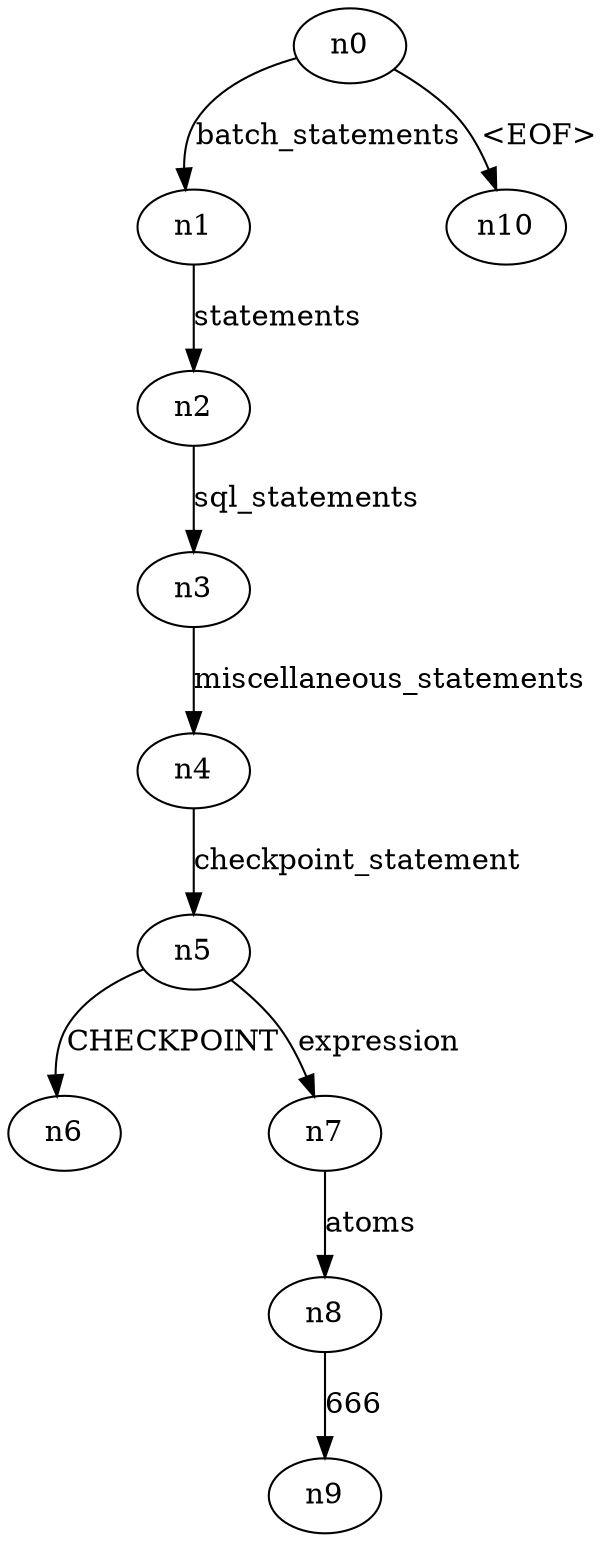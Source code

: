 digraph ParseTree {
  n0 -> n1 [label="batch_statements"];
  n1 -> n2 [label="statements"];
  n2 -> n3 [label="sql_statements"];
  n3 -> n4 [label="miscellaneous_statements"];
  n4 -> n5 [label="checkpoint_statement"];
  n5 -> n6 [label="CHECKPOINT"];
  n5 -> n7 [label="expression"];
  n7 -> n8 [label="atoms"];
  n8 -> n9 [label="666"];
  n0 -> n10 [label="<EOF>"];
}